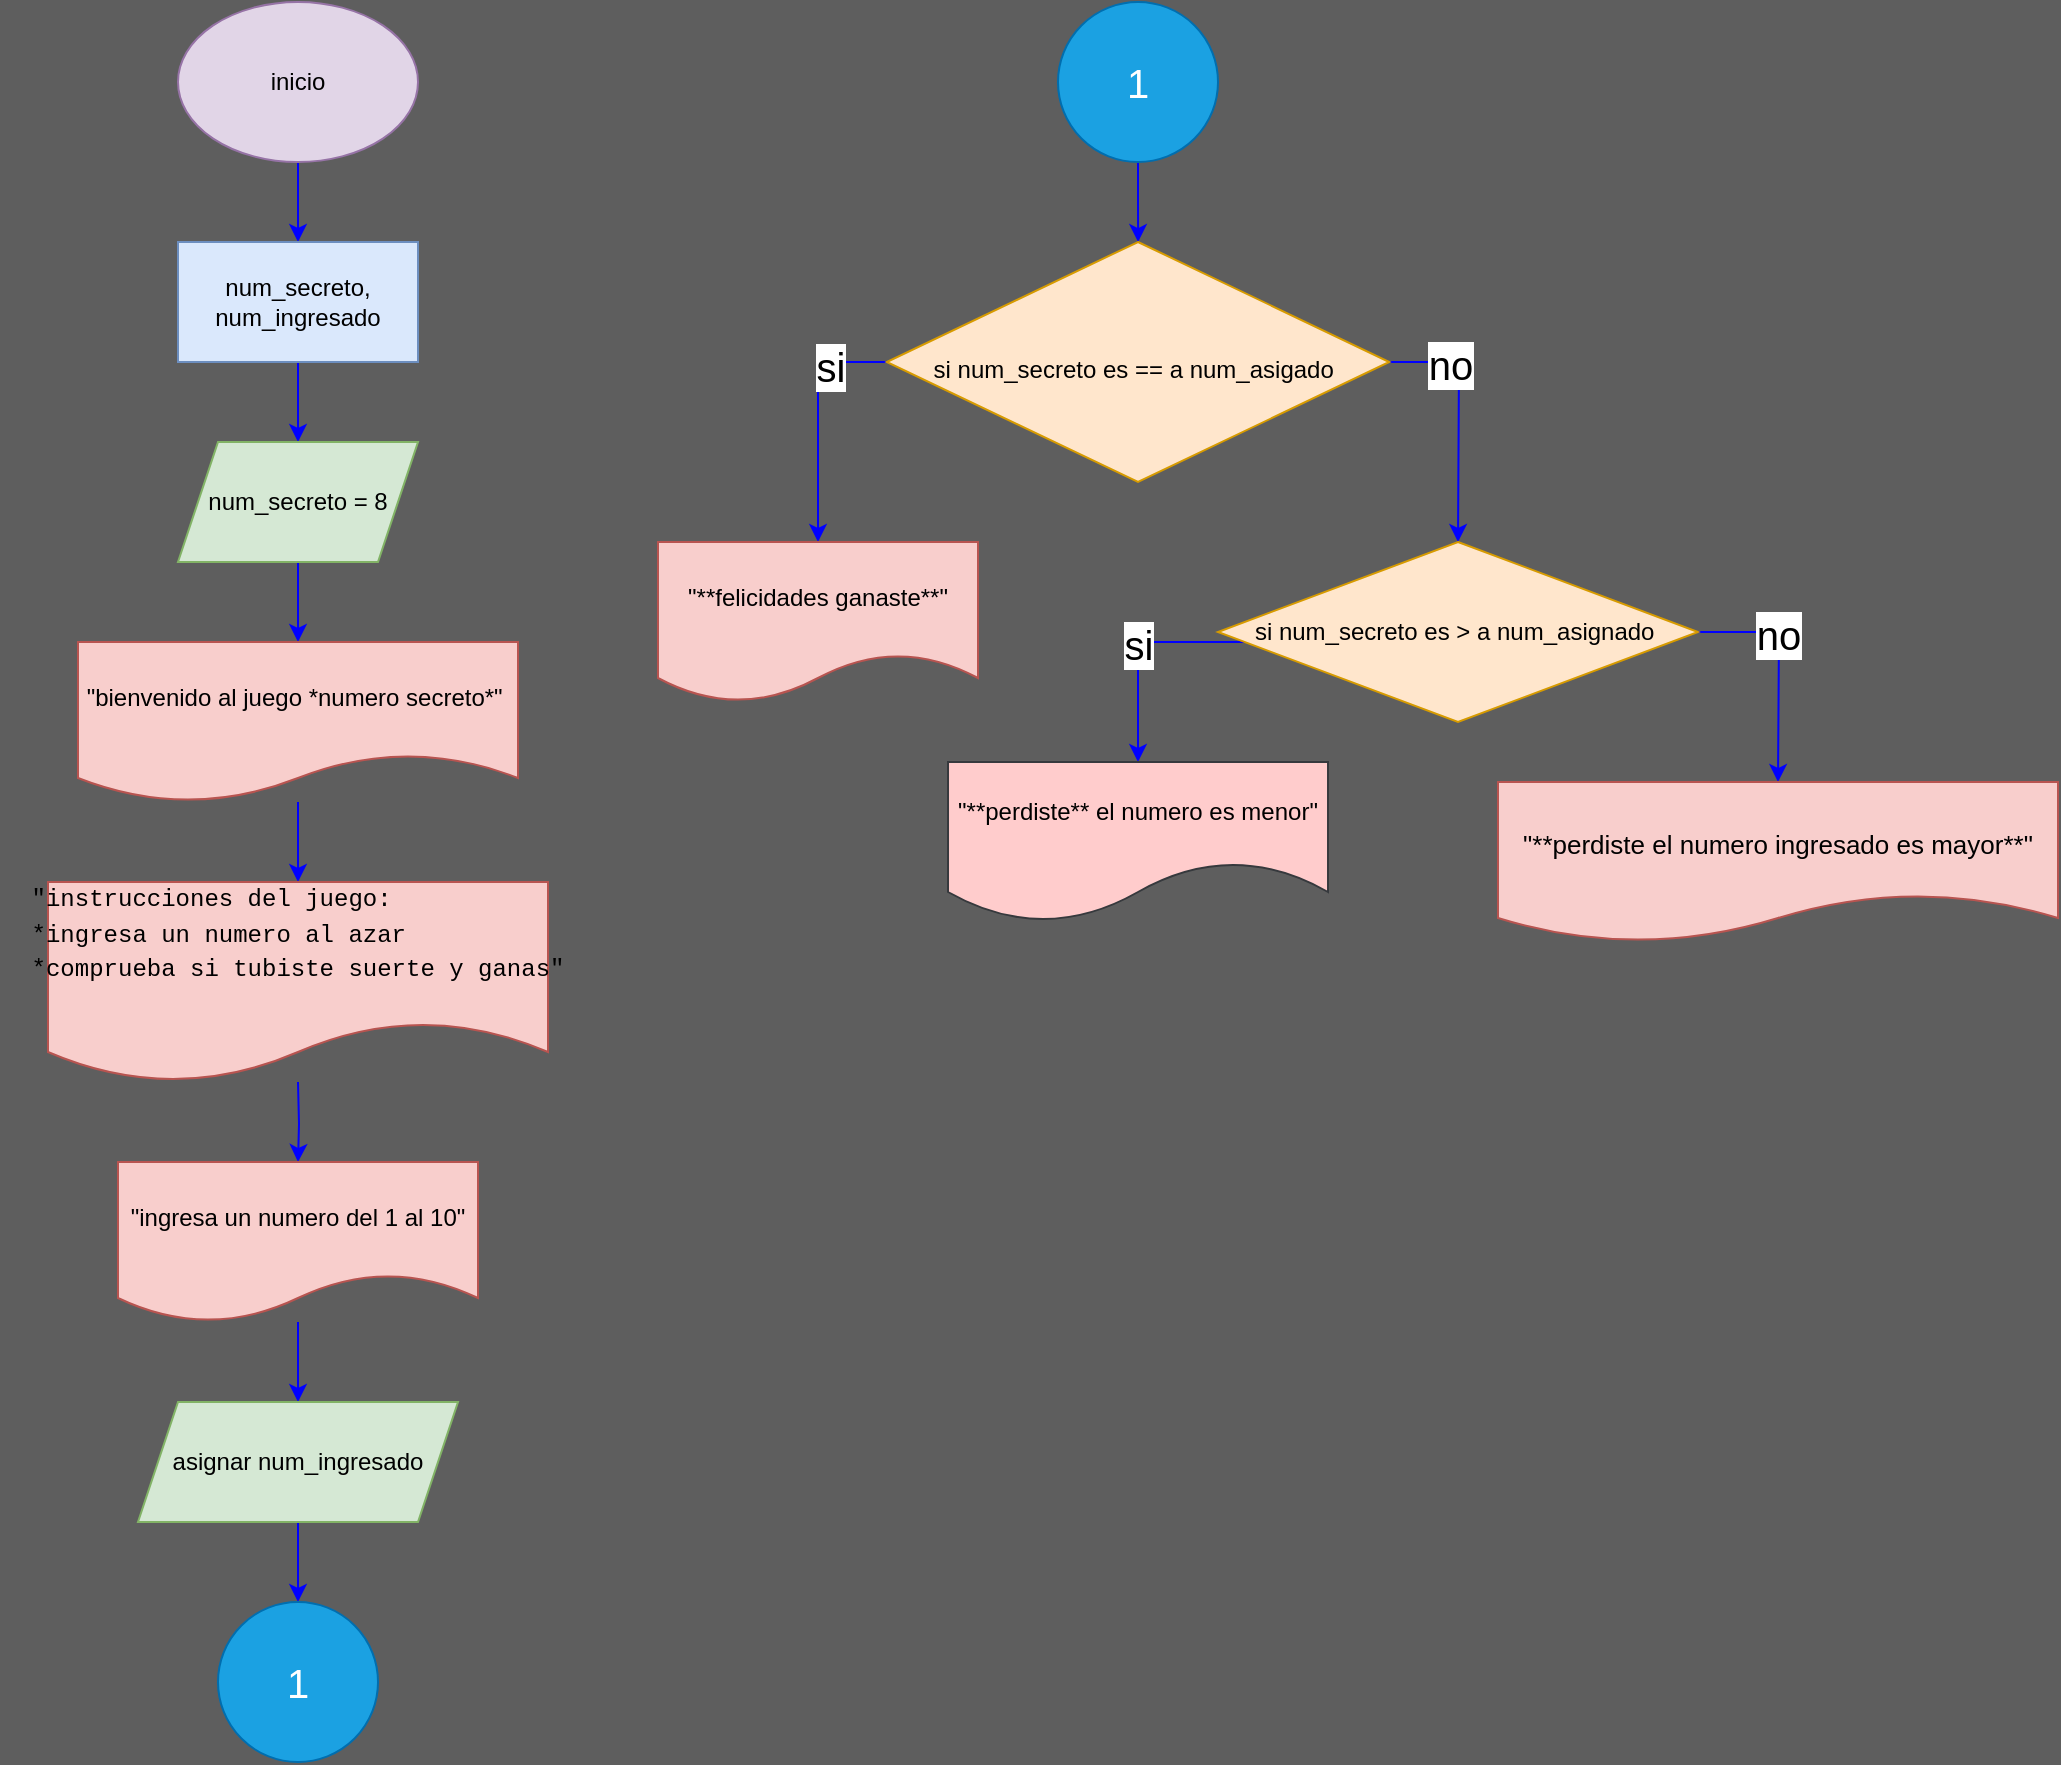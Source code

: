 <mxfile version="20.2.7" type="github">
  <diagram id="wpC7ARWyS0RmUF-f4s2C" name="Página-1">
    <mxGraphModel dx="1418" dy="780" grid="1" gridSize="10" guides="1" tooltips="1" connect="1" arrows="1" fold="1" page="1" pageScale="1" pageWidth="827" pageHeight="1169" background="#5E5E5E" math="0" shadow="0">
      <root>
        <mxCell id="0" />
        <mxCell id="1" parent="0" />
        <mxCell id="ZUtfHLllHMngdYOLlIoZ-3" value="" style="edgeStyle=orthogonalEdgeStyle;rounded=0;orthogonalLoop=1;jettySize=auto;html=1;fillColor=#f5f5f5;strokeColor=#0000FF;" edge="1" parent="1" source="ZUtfHLllHMngdYOLlIoZ-1" target="ZUtfHLllHMngdYOLlIoZ-2">
          <mxGeometry relative="1" as="geometry" />
        </mxCell>
        <mxCell id="ZUtfHLllHMngdYOLlIoZ-1" value="inicio" style="ellipse;whiteSpace=wrap;html=1;fillColor=#e1d5e7;strokeColor=#9673a6;" vertex="1" parent="1">
          <mxGeometry x="80" y="40" width="120" height="80" as="geometry" />
        </mxCell>
        <mxCell id="ZUtfHLllHMngdYOLlIoZ-5" value="" style="edgeStyle=orthogonalEdgeStyle;rounded=0;orthogonalLoop=1;jettySize=auto;html=1;strokeColor=#0000FF;" edge="1" parent="1" source="ZUtfHLllHMngdYOLlIoZ-2" target="ZUtfHLllHMngdYOLlIoZ-4">
          <mxGeometry relative="1" as="geometry" />
        </mxCell>
        <mxCell id="ZUtfHLllHMngdYOLlIoZ-2" value="num_secreto, num_ingresado" style="rounded=0;whiteSpace=wrap;html=1;fillColor=#dae8fc;strokeColor=#6c8ebf;" vertex="1" parent="1">
          <mxGeometry x="80" y="160" width="120" height="60" as="geometry" />
        </mxCell>
        <mxCell id="ZUtfHLllHMngdYOLlIoZ-7" value="" style="edgeStyle=orthogonalEdgeStyle;rounded=0;orthogonalLoop=1;jettySize=auto;html=1;strokeColor=#0000FF;" edge="1" parent="1" source="ZUtfHLllHMngdYOLlIoZ-4" target="ZUtfHLllHMngdYOLlIoZ-6">
          <mxGeometry relative="1" as="geometry" />
        </mxCell>
        <mxCell id="ZUtfHLllHMngdYOLlIoZ-4" value="num_secreto = 8" style="shape=parallelogram;perimeter=parallelogramPerimeter;whiteSpace=wrap;html=1;fixedSize=1;fillColor=#d5e8d4;strokeColor=#82b366;" vertex="1" parent="1">
          <mxGeometry x="80" y="260" width="120" height="60" as="geometry" />
        </mxCell>
        <mxCell id="ZUtfHLllHMngdYOLlIoZ-11" value="" style="edgeStyle=orthogonalEdgeStyle;rounded=0;orthogonalLoop=1;jettySize=auto;html=1;fontSize=12;fontColor=#000000;strokeColor=#0000FF;" edge="1" parent="1" source="ZUtfHLllHMngdYOLlIoZ-6">
          <mxGeometry relative="1" as="geometry">
            <mxPoint x="140" y="480" as="targetPoint" />
          </mxGeometry>
        </mxCell>
        <mxCell id="ZUtfHLllHMngdYOLlIoZ-6" value="&quot;bienvenido al juego *numero secreto*&quot;&amp;nbsp;" style="shape=document;whiteSpace=wrap;html=1;boundedLbl=1;fillColor=#f8cecc;strokeColor=#b85450;" vertex="1" parent="1">
          <mxGeometry x="30" y="360" width="220" height="80" as="geometry" />
        </mxCell>
        <mxCell id="ZUtfHLllHMngdYOLlIoZ-13" value="" style="edgeStyle=orthogonalEdgeStyle;rounded=0;orthogonalLoop=1;jettySize=auto;html=1;fontSize=12;fontColor=#000000;strokeColor=#0000FF;" edge="1" parent="1" target="ZUtfHLllHMngdYOLlIoZ-12">
          <mxGeometry relative="1" as="geometry">
            <mxPoint x="140" y="580" as="sourcePoint" />
          </mxGeometry>
        </mxCell>
        <mxCell id="ZUtfHLllHMngdYOLlIoZ-10" value="&lt;pre style=&quot;box-sizing: border-box; font-family: ui-monospace, SFMono-Regular, &amp;quot;SF Mono&amp;quot;, Menlo, Consolas, &amp;quot;Liberation Mono&amp;quot;, monospace; margin-top: 0px; margin-bottom: 16px; overflow-wrap: normal; padding: 16px; overflow: auto; line-height: 1.45; background-color: var(--color-canvas-subtle); border-radius: 6px; text-align: start;&quot; class=&quot;notranslate&quot;&gt;&lt;code style=&quot;box-sizing: border-box; font-family: ui-monospace, SFMono-Regular, &amp;quot;SF Mono&amp;quot;, Menlo, Consolas, &amp;quot;Liberation Mono&amp;quot;, monospace; padding: 0px; margin: 0px; background: transparent; border-radius: 6px; word-break: normal; border: 0px; display: inline; overflow: visible; line-height: inherit; overflow-wrap: normal;&quot;&gt;&quot;instrucciones del juego:&lt;br&gt;*ingresa un numero al azar &lt;br&gt;*comprueba si tubiste suerte y ganas&quot;&lt;/code&gt;&lt;/pre&gt;" style="shape=document;whiteSpace=wrap;html=1;boundedLbl=1;fillColor=#f8cecc;strokeColor=#b85450;" vertex="1" parent="1">
          <mxGeometry x="15" y="480" width="250" height="100" as="geometry" />
        </mxCell>
        <mxCell id="ZUtfHLllHMngdYOLlIoZ-15" value="" style="edgeStyle=orthogonalEdgeStyle;rounded=0;orthogonalLoop=1;jettySize=auto;html=1;fontSize=12;fontColor=#000000;strokeColor=#0000FF;" edge="1" parent="1" source="ZUtfHLllHMngdYOLlIoZ-12" target="ZUtfHLllHMngdYOLlIoZ-14">
          <mxGeometry relative="1" as="geometry" />
        </mxCell>
        <mxCell id="ZUtfHLllHMngdYOLlIoZ-12" value="&quot;ingresa un numero del 1 al 10&quot;" style="shape=document;whiteSpace=wrap;html=1;boundedLbl=1;fontSize=12;fillColor=#f8cecc;strokeColor=#b85450;" vertex="1" parent="1">
          <mxGeometry x="50" y="620" width="180" height="80" as="geometry" />
        </mxCell>
        <mxCell id="ZUtfHLllHMngdYOLlIoZ-17" value="" style="edgeStyle=orthogonalEdgeStyle;rounded=0;orthogonalLoop=1;jettySize=auto;html=1;fontSize=12;fontColor=#000000;strokeColor=#0000FF;" edge="1" parent="1" source="ZUtfHLllHMngdYOLlIoZ-14" target="ZUtfHLllHMngdYOLlIoZ-16">
          <mxGeometry relative="1" as="geometry" />
        </mxCell>
        <mxCell id="ZUtfHLllHMngdYOLlIoZ-14" value="asignar num_ingresado" style="shape=parallelogram;perimeter=parallelogramPerimeter;whiteSpace=wrap;html=1;fixedSize=1;fontSize=12;fillColor=#d5e8d4;strokeColor=#82b366;" vertex="1" parent="1">
          <mxGeometry x="60" y="740" width="160" height="60" as="geometry" />
        </mxCell>
        <mxCell id="ZUtfHLllHMngdYOLlIoZ-16" value="&lt;font style=&quot;font-size: 20px;&quot;&gt;1&lt;/font&gt;" style="ellipse;whiteSpace=wrap;html=1;aspect=fixed;fontSize=12;fontColor=#ffffff;fillColor=#1ba1e2;strokeColor=#006EAF;" vertex="1" parent="1">
          <mxGeometry x="100" y="840" width="80" height="80" as="geometry" />
        </mxCell>
        <mxCell id="ZUtfHLllHMngdYOLlIoZ-20" value="" style="edgeStyle=orthogonalEdgeStyle;rounded=0;orthogonalLoop=1;jettySize=auto;html=1;fontSize=20;fontColor=#000000;strokeColor=#0000FF;" edge="1" parent="1" source="ZUtfHLllHMngdYOLlIoZ-18" target="ZUtfHLllHMngdYOLlIoZ-19">
          <mxGeometry relative="1" as="geometry" />
        </mxCell>
        <mxCell id="ZUtfHLllHMngdYOLlIoZ-18" value="&lt;font style=&quot;font-size: 20px;&quot;&gt;1&lt;/font&gt;" style="ellipse;whiteSpace=wrap;html=1;aspect=fixed;fontSize=12;fontColor=#ffffff;fillColor=#1ba1e2;strokeColor=#006EAF;" vertex="1" parent="1">
          <mxGeometry x="520" y="40" width="80" height="80" as="geometry" />
        </mxCell>
        <mxCell id="ZUtfHLllHMngdYOLlIoZ-23" style="edgeStyle=orthogonalEdgeStyle;rounded=0;orthogonalLoop=1;jettySize=auto;html=1;fontSize=12;fontColor=#000000;strokeColor=#0000FF;" edge="1" parent="1" source="ZUtfHLllHMngdYOLlIoZ-19">
          <mxGeometry relative="1" as="geometry">
            <mxPoint x="400" y="310" as="targetPoint" />
            <Array as="points">
              <mxPoint x="400" y="220" />
            </Array>
          </mxGeometry>
        </mxCell>
        <mxCell id="ZUtfHLllHMngdYOLlIoZ-25" value="si" style="edgeLabel;html=1;align=center;verticalAlign=middle;resizable=0;points=[];fontSize=20;fontColor=#000000;" vertex="1" connectable="0" parent="ZUtfHLllHMngdYOLlIoZ-23">
          <mxGeometry x="-0.544" y="2" relative="1" as="geometry">
            <mxPoint as="offset" />
          </mxGeometry>
        </mxCell>
        <mxCell id="ZUtfHLllHMngdYOLlIoZ-26" style="edgeStyle=orthogonalEdgeStyle;rounded=0;orthogonalLoop=1;jettySize=auto;html=1;fontSize=20;fontColor=#000000;strokeColor=#0000FF;" edge="1" parent="1" source="ZUtfHLllHMngdYOLlIoZ-19">
          <mxGeometry relative="1" as="geometry">
            <mxPoint x="720" y="310" as="targetPoint" />
          </mxGeometry>
        </mxCell>
        <mxCell id="ZUtfHLllHMngdYOLlIoZ-27" value="no" style="edgeLabel;html=1;align=center;verticalAlign=middle;resizable=0;points=[];fontSize=20;fontColor=#000000;" vertex="1" connectable="0" parent="ZUtfHLllHMngdYOLlIoZ-26">
          <mxGeometry x="-0.512" y="-1" relative="1" as="geometry">
            <mxPoint as="offset" />
          </mxGeometry>
        </mxCell>
        <mxCell id="ZUtfHLllHMngdYOLlIoZ-19" value="&lt;font style=&quot;font-size: 12px;&quot;&gt;si num_secreto es == a num_asigado&amp;nbsp;&lt;/font&gt;" style="rhombus;whiteSpace=wrap;html=1;fontSize=20;fillColor=#ffe6cc;strokeColor=#d79b00;" vertex="1" parent="1">
          <mxGeometry x="434.38" y="160" width="251.25" height="120" as="geometry" />
        </mxCell>
        <mxCell id="ZUtfHLllHMngdYOLlIoZ-21" value="&quot;**felicidades ganaste**&quot;" style="shape=document;whiteSpace=wrap;html=1;boundedLbl=1;fontSize=12;fillColor=#f8cecc;strokeColor=#b85450;" vertex="1" parent="1">
          <mxGeometry x="320" y="310" width="160" height="80" as="geometry" />
        </mxCell>
        <mxCell id="ZUtfHLllHMngdYOLlIoZ-29" value="" style="edgeStyle=orthogonalEdgeStyle;rounded=0;orthogonalLoop=1;jettySize=auto;html=1;fontSize=20;fontColor=#000000;strokeColor=#0000FF;" edge="1" parent="1" source="ZUtfHLllHMngdYOLlIoZ-22" target="ZUtfHLllHMngdYOLlIoZ-28">
          <mxGeometry relative="1" as="geometry">
            <Array as="points">
              <mxPoint x="560" y="360" />
            </Array>
          </mxGeometry>
        </mxCell>
        <mxCell id="ZUtfHLllHMngdYOLlIoZ-30" value="si" style="edgeLabel;html=1;align=center;verticalAlign=middle;resizable=0;points=[];fontSize=20;fontColor=#000000;" vertex="1" connectable="0" parent="ZUtfHLllHMngdYOLlIoZ-29">
          <mxGeometry x="-0.041" relative="1" as="geometry">
            <mxPoint as="offset" />
          </mxGeometry>
        </mxCell>
        <mxCell id="ZUtfHLllHMngdYOLlIoZ-32" style="edgeStyle=orthogonalEdgeStyle;rounded=0;orthogonalLoop=1;jettySize=auto;html=1;fontSize=20;fontColor=#000000;strokeColor=#0000FF;" edge="1" parent="1" source="ZUtfHLllHMngdYOLlIoZ-22">
          <mxGeometry relative="1" as="geometry">
            <mxPoint x="880" y="430" as="targetPoint" />
          </mxGeometry>
        </mxCell>
        <mxCell id="ZUtfHLllHMngdYOLlIoZ-34" value="no" style="edgeLabel;html=1;align=center;verticalAlign=middle;resizable=0;points=[];fontSize=20;fontColor=none;noLabel=1;" vertex="1" connectable="0" parent="ZUtfHLllHMngdYOLlIoZ-32">
          <mxGeometry x="-0.339" y="-1" relative="1" as="geometry">
            <mxPoint as="offset" />
          </mxGeometry>
        </mxCell>
        <mxCell id="ZUtfHLllHMngdYOLlIoZ-35" value="no" style="edgeLabel;html=1;align=center;verticalAlign=middle;resizable=0;points=[];fontSize=20;fontColor=none;" vertex="1" connectable="0" parent="ZUtfHLllHMngdYOLlIoZ-32">
          <mxGeometry x="-0.287" y="-1" relative="1" as="geometry">
            <mxPoint as="offset" />
          </mxGeometry>
        </mxCell>
        <mxCell id="ZUtfHLllHMngdYOLlIoZ-22" value="si num_secreto es &amp;gt; a num_asignado&amp;nbsp;" style="rhombus;whiteSpace=wrap;html=1;fontSize=12;fillColor=#ffe6cc;strokeColor=#d79b00;" vertex="1" parent="1">
          <mxGeometry x="600" y="310" width="240" height="90" as="geometry" />
        </mxCell>
        <mxCell id="ZUtfHLllHMngdYOLlIoZ-28" value="&quot;**perdiste** el numero es menor&quot;" style="shape=document;whiteSpace=wrap;html=1;boundedLbl=1;fillColor=#ffcccc;strokeColor=#36393d;size=0.375;" vertex="1" parent="1">
          <mxGeometry x="465.01" y="420" width="190" height="80" as="geometry" />
        </mxCell>
        <mxCell id="ZUtfHLllHMngdYOLlIoZ-33" value="&lt;font style=&quot;font-size: 13px;&quot;&gt;&quot;**perdiste el numero ingresado es mayor**&quot;&lt;/font&gt;" style="shape=document;whiteSpace=wrap;html=1;boundedLbl=1;fontSize=20;fillColor=#f8cecc;strokeColor=#b85450;" vertex="1" parent="1">
          <mxGeometry x="740" y="430" width="280" height="80" as="geometry" />
        </mxCell>
      </root>
    </mxGraphModel>
  </diagram>
</mxfile>
